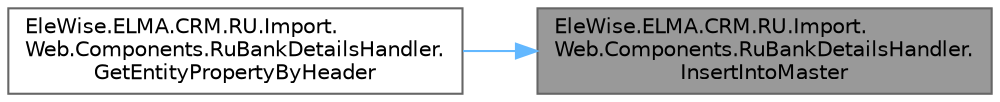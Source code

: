 digraph "EleWise.ELMA.CRM.RU.Import.Web.Components.RuBankDetailsHandler.InsertIntoMaster"
{
 // LATEX_PDF_SIZE
  bgcolor="transparent";
  edge [fontname=Helvetica,fontsize=10,labelfontname=Helvetica,labelfontsize=10];
  node [fontname=Helvetica,fontsize=10,shape=box,height=0.2,width=0.4];
  rankdir="RL";
  Node1 [id="Node000001",label="EleWise.ELMA.CRM.RU.Import.\lWeb.Components.RuBankDetailsHandler.\lInsertIntoMaster",height=0.2,width=0.4,color="gray40", fillcolor="grey60", style="filled", fontcolor="black",tooltip=" "];
  Node1 -> Node2 [id="edge1_Node000001_Node000002",dir="back",color="steelblue1",style="solid",tooltip=" "];
  Node2 [id="Node000002",label="EleWise.ELMA.CRM.RU.Import.\lWeb.Components.RuBankDetailsHandler.\lGetEntityPropertyByHeader",height=0.2,width=0.4,color="grey40", fillcolor="white", style="filled",URL="$class_ele_wise_1_1_e_l_m_a_1_1_c_r_m_1_1_r_u_1_1_import_1_1_web_1_1_components_1_1_ru_bank_details_handler.html#a663b6b76d878b33cae93e3cf9c22bd30",tooltip=" "];
}
